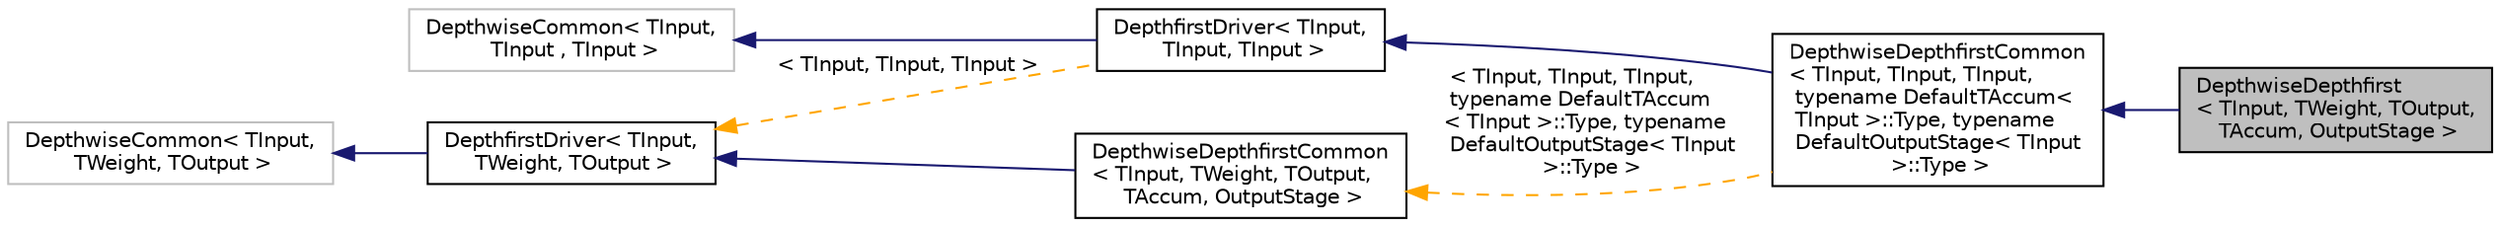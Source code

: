 digraph "DepthwiseDepthfirst&lt; TInput, TWeight, TOutput, TAccum, OutputStage &gt;"
{
 // LATEX_PDF_SIZE
  edge [fontname="Helvetica",fontsize="10",labelfontname="Helvetica",labelfontsize="10"];
  node [fontname="Helvetica",fontsize="10",shape=record];
  rankdir="LR";
  Node1 [label="DepthwiseDepthfirst\l\< TInput, TWeight, TOutput,\l TAccum, OutputStage \>",height=0.2,width=0.4,color="black", fillcolor="grey75", style="filled", fontcolor="black",tooltip=" "];
  Node2 -> Node1 [dir="back",color="midnightblue",fontsize="10",style="solid",fontname="Helvetica"];
  Node2 [label="DepthwiseDepthfirstCommon\l\< TInput, TInput, TInput,\l typename DefaultTAccum\<\l TInput \>::Type, typename\l DefaultOutputStage\< TInput\l \>::Type \>",height=0.2,width=0.4,color="black", fillcolor="white", style="filled",URL="$classarm__conv_1_1depthwise_1_1_depthwise_depthfirst_common.xhtml",tooltip=" "];
  Node3 -> Node2 [dir="back",color="midnightblue",fontsize="10",style="solid",fontname="Helvetica"];
  Node3 [label="DepthfirstDriver\< TInput,\l TInput, TInput \>",height=0.2,width=0.4,color="black", fillcolor="white", style="filled",URL="$classarm__conv_1_1depthwise_1_1_depthfirst_driver.xhtml",tooltip=" "];
  Node4 -> Node3 [dir="back",color="midnightblue",fontsize="10",style="solid",fontname="Helvetica"];
  Node4 [label="DepthwiseCommon\< TInput,\l TInput , TInput  \>",height=0.2,width=0.4,color="grey75", fillcolor="white", style="filled",tooltip=" "];
  Node5 -> Node3 [dir="back",color="orange",fontsize="10",style="dashed",label=" \< TInput, TInput, TInput \>" ,fontname="Helvetica"];
  Node5 [label="DepthfirstDriver\< TInput,\l TWeight, TOutput \>",height=0.2,width=0.4,color="black", fillcolor="white", style="filled",URL="$classarm__conv_1_1depthwise_1_1_depthfirst_driver.xhtml",tooltip=" "];
  Node6 -> Node5 [dir="back",color="midnightblue",fontsize="10",style="solid",fontname="Helvetica"];
  Node6 [label="DepthwiseCommon\< TInput,\l TWeight, TOutput \>",height=0.2,width=0.4,color="grey75", fillcolor="white", style="filled",tooltip=" "];
  Node7 -> Node2 [dir="back",color="orange",fontsize="10",style="dashed",label=" \< TInput, TInput, TInput,\l typename DefaultTAccum\l\< TInput \>::Type, typename\l DefaultOutputStage\< TInput\l \>::Type \>" ,fontname="Helvetica"];
  Node7 [label="DepthwiseDepthfirstCommon\l\< TInput, TWeight, TOutput,\l TAccum, OutputStage \>",height=0.2,width=0.4,color="black", fillcolor="white", style="filled",URL="$classarm__conv_1_1depthwise_1_1_depthwise_depthfirst_common.xhtml",tooltip=" "];
  Node5 -> Node7 [dir="back",color="midnightblue",fontsize="10",style="solid",fontname="Helvetica"];
}
